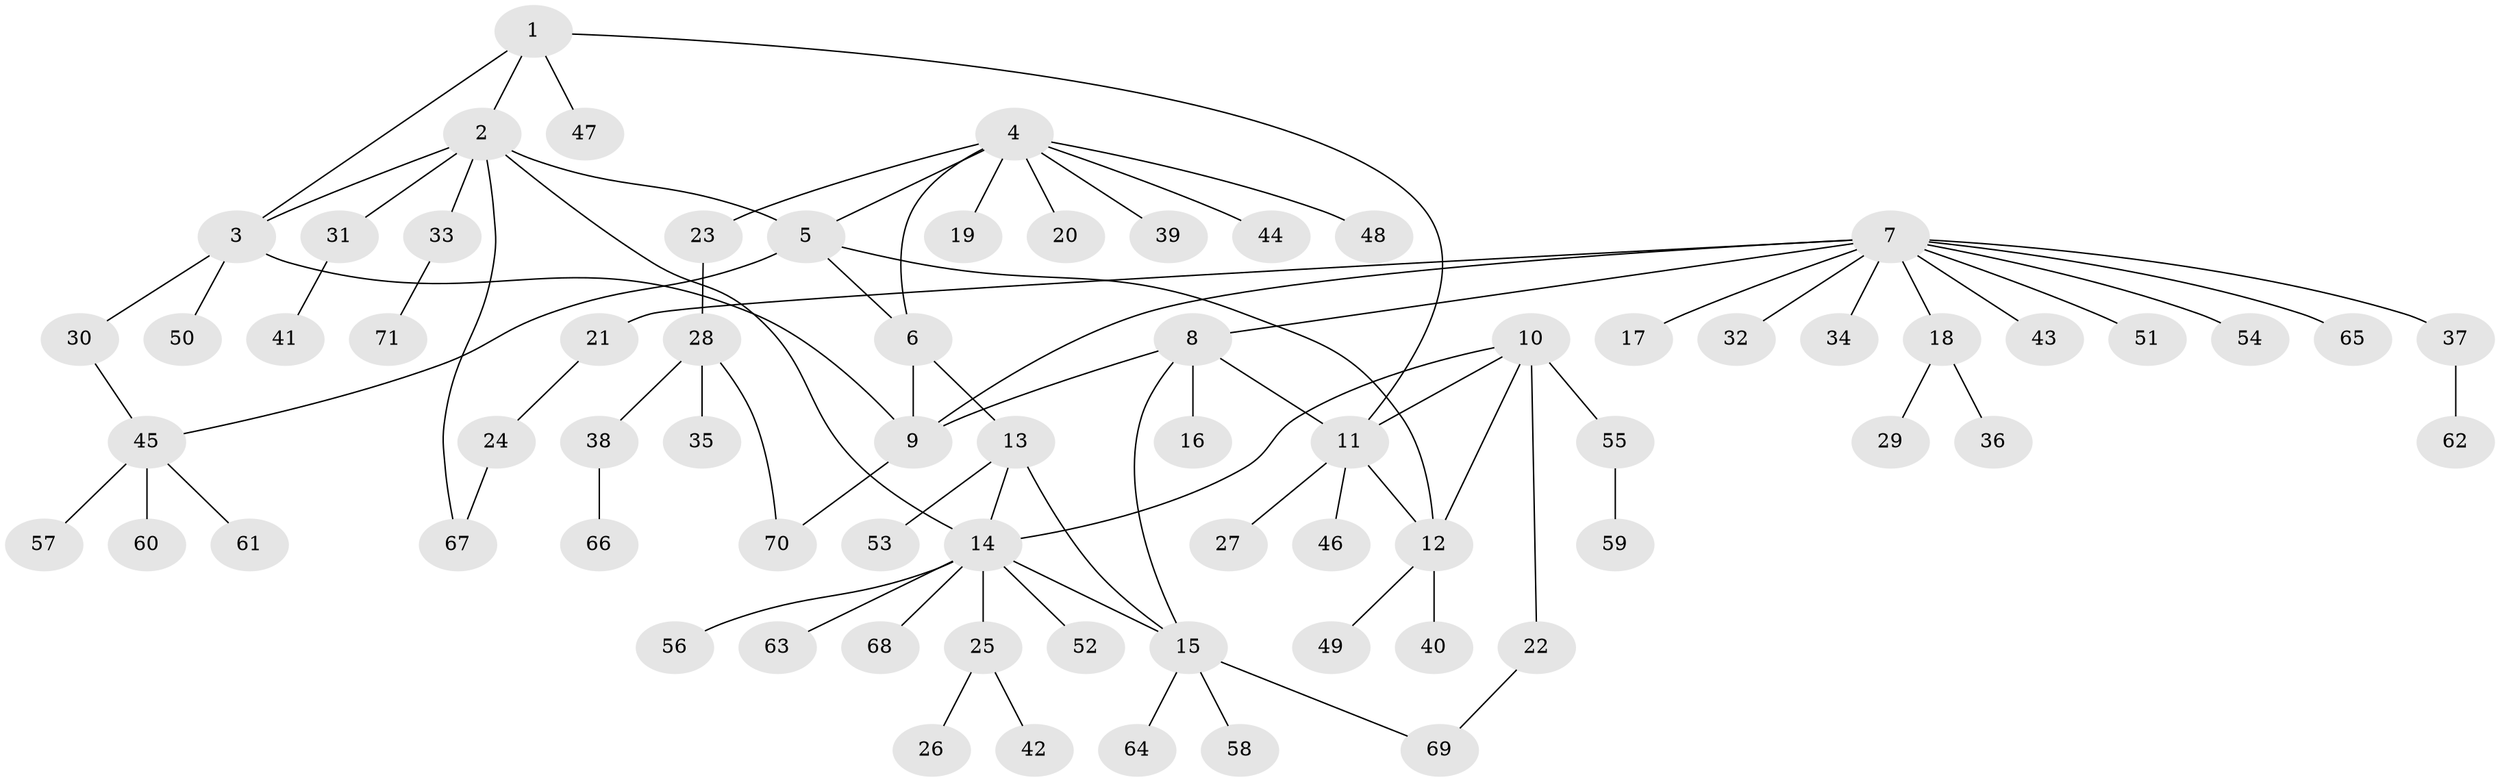 // coarse degree distribution, {2: 0.08333333333333333, 3: 0.1111111111111111, 6: 0.05555555555555555, 5: 0.08333333333333333, 1: 0.5, 4: 0.1111111111111111, 10: 0.027777777777777776, 7: 0.027777777777777776}
// Generated by graph-tools (version 1.1) at 2025/37/03/04/25 23:37:42]
// undirected, 71 vertices, 85 edges
graph export_dot {
  node [color=gray90,style=filled];
  1;
  2;
  3;
  4;
  5;
  6;
  7;
  8;
  9;
  10;
  11;
  12;
  13;
  14;
  15;
  16;
  17;
  18;
  19;
  20;
  21;
  22;
  23;
  24;
  25;
  26;
  27;
  28;
  29;
  30;
  31;
  32;
  33;
  34;
  35;
  36;
  37;
  38;
  39;
  40;
  41;
  42;
  43;
  44;
  45;
  46;
  47;
  48;
  49;
  50;
  51;
  52;
  53;
  54;
  55;
  56;
  57;
  58;
  59;
  60;
  61;
  62;
  63;
  64;
  65;
  66;
  67;
  68;
  69;
  70;
  71;
  1 -- 2;
  1 -- 3;
  1 -- 11;
  1 -- 47;
  2 -- 3;
  2 -- 5;
  2 -- 14;
  2 -- 31;
  2 -- 33;
  2 -- 67;
  3 -- 9;
  3 -- 30;
  3 -- 50;
  4 -- 5;
  4 -- 6;
  4 -- 19;
  4 -- 20;
  4 -- 23;
  4 -- 39;
  4 -- 44;
  4 -- 48;
  5 -- 6;
  5 -- 12;
  5 -- 45;
  6 -- 9;
  6 -- 13;
  7 -- 8;
  7 -- 9;
  7 -- 17;
  7 -- 18;
  7 -- 21;
  7 -- 32;
  7 -- 34;
  7 -- 37;
  7 -- 43;
  7 -- 51;
  7 -- 54;
  7 -- 65;
  8 -- 9;
  8 -- 11;
  8 -- 15;
  8 -- 16;
  9 -- 70;
  10 -- 11;
  10 -- 12;
  10 -- 14;
  10 -- 22;
  10 -- 55;
  11 -- 12;
  11 -- 27;
  11 -- 46;
  12 -- 40;
  12 -- 49;
  13 -- 14;
  13 -- 15;
  13 -- 53;
  14 -- 15;
  14 -- 25;
  14 -- 52;
  14 -- 56;
  14 -- 63;
  14 -- 68;
  15 -- 58;
  15 -- 64;
  15 -- 69;
  18 -- 29;
  18 -- 36;
  21 -- 24;
  22 -- 69;
  23 -- 28;
  24 -- 67;
  25 -- 26;
  25 -- 42;
  28 -- 35;
  28 -- 38;
  28 -- 70;
  30 -- 45;
  31 -- 41;
  33 -- 71;
  37 -- 62;
  38 -- 66;
  45 -- 57;
  45 -- 60;
  45 -- 61;
  55 -- 59;
}
